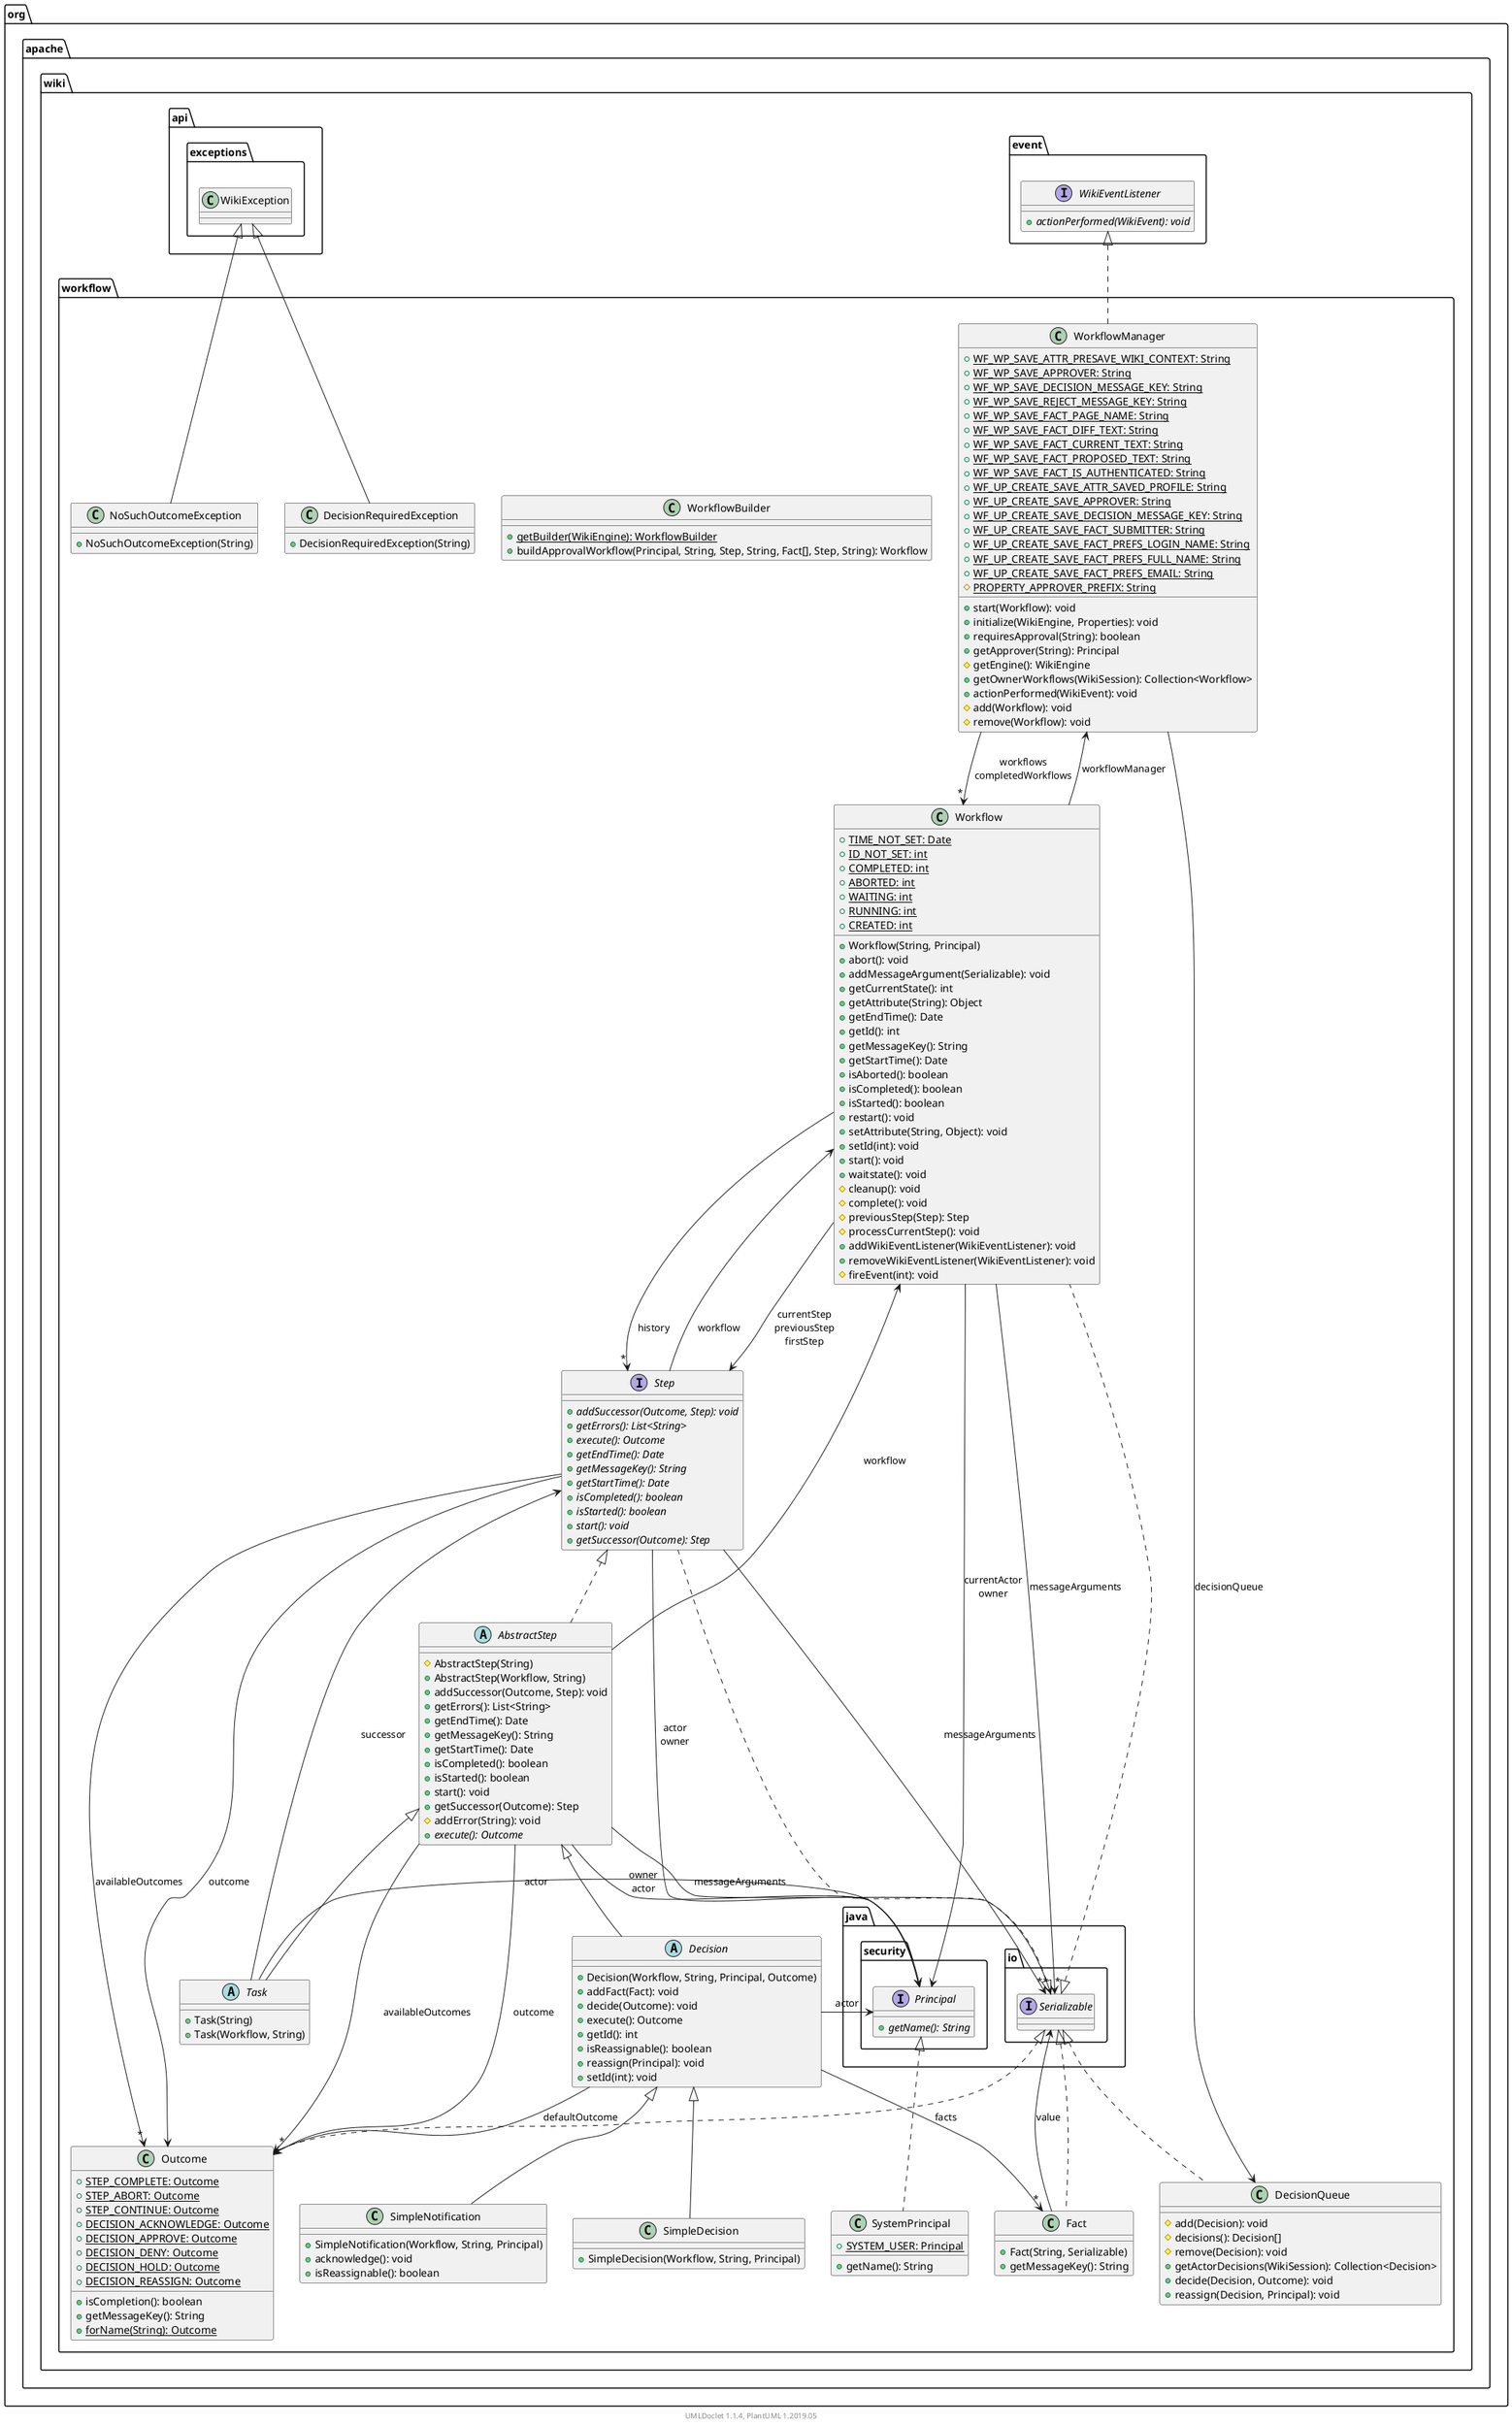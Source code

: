 @startuml

    namespace org.apache.wiki.workflow {

        class WorkflowManager [[WorkflowManager.html]] {
            {static} +WF_WP_SAVE_ATTR_PRESAVE_WIKI_CONTEXT: String
            {static} +WF_WP_SAVE_APPROVER: String
            {static} +WF_WP_SAVE_DECISION_MESSAGE_KEY: String
            {static} +WF_WP_SAVE_REJECT_MESSAGE_KEY: String
            {static} +WF_WP_SAVE_FACT_PAGE_NAME: String
            {static} +WF_WP_SAVE_FACT_DIFF_TEXT: String
            {static} +WF_WP_SAVE_FACT_CURRENT_TEXT: String
            {static} +WF_WP_SAVE_FACT_PROPOSED_TEXT: String
            {static} +WF_WP_SAVE_FACT_IS_AUTHENTICATED: String
            {static} +WF_UP_CREATE_SAVE_ATTR_SAVED_PROFILE: String
            {static} +WF_UP_CREATE_SAVE_APPROVER: String
            {static} +WF_UP_CREATE_SAVE_DECISION_MESSAGE_KEY: String
            {static} +WF_UP_CREATE_SAVE_FACT_SUBMITTER: String
            {static} +WF_UP_CREATE_SAVE_FACT_PREFS_LOGIN_NAME: String
            {static} +WF_UP_CREATE_SAVE_FACT_PREFS_FULL_NAME: String
            {static} +WF_UP_CREATE_SAVE_FACT_PREFS_EMAIL: String
            {static} #PROPERTY_APPROVER_PREFIX: String
            +start(Workflow): void
            +initialize(WikiEngine, Properties): void
            +requiresApproval(String): boolean
            +getApprover(String): Principal
            #getEngine(): WikiEngine
            +getOwnerWorkflows(WikiSession): Collection<Workflow>
            +actionPerformed(WikiEvent): void
            #add(Workflow): void
            #remove(Workflow): void
        }

        class WorkflowBuilder [[WorkflowBuilder.html]] {
            {static} +getBuilder(WikiEngine): WorkflowBuilder
            +buildApprovalWorkflow(Principal, String, Step, String, Fact[], Step, String): Workflow
        }

        class Workflow [[Workflow.html]] {
            {static} +TIME_NOT_SET: Date
            {static} +ID_NOT_SET: int
            {static} +COMPLETED: int
            {static} +ABORTED: int
            {static} +WAITING: int
            {static} +RUNNING: int
            {static} +CREATED: int
            +Workflow(String, Principal)
            +abort(): void
            +addMessageArgument(Serializable): void
            +getCurrentState(): int
            +getAttribute(String): Object
            +getEndTime(): Date
            +getId(): int
            +getMessageKey(): String
            +getStartTime(): Date
            +isAborted(): boolean
            +isCompleted(): boolean
            +isStarted(): boolean
            +restart(): void
            +setAttribute(String, Object): void
            +setId(int): void
            +start(): void
            +waitstate(): void
            #cleanup(): void
            #complete(): void
            #previousStep(Step): Step
            #processCurrentStep(): void
            +addWikiEventListener(WikiEventListener): void
            +removeWikiEventListener(WikiEventListener): void
            #fireEvent(int): void
        }

        abstract class Task [[Task.html]] {
            +Task(String)
            +Task(Workflow, String)
        }

        class SystemPrincipal [[SystemPrincipal.html]] {
            {static} +SYSTEM_USER: Principal
            +getName(): String
        }

        interface Step [[Step.html]] {
            {abstract} +addSuccessor(Outcome, Step): void
            {abstract} +getErrors(): List<String>
            {abstract} +execute(): Outcome
            {abstract} +getEndTime(): Date
            {abstract} +getMessageKey(): String
            {abstract} +getStartTime(): Date
            {abstract} +isCompleted(): boolean
            {abstract} +isStarted(): boolean
            {abstract} +start(): void
            {abstract} +getSuccessor(Outcome): Step
        }

        class SimpleNotification [[SimpleNotification.html]] {
            +SimpleNotification(Workflow, String, Principal)
            +acknowledge(): void
            +isReassignable(): boolean
        }

        class SimpleDecision [[SimpleDecision.html]] {
            +SimpleDecision(Workflow, String, Principal)
        }

        class Outcome [[Outcome.html]] {
            {static} +STEP_COMPLETE: Outcome
            {static} +STEP_ABORT: Outcome
            {static} +STEP_CONTINUE: Outcome
            {static} +DECISION_ACKNOWLEDGE: Outcome
            {static} +DECISION_APPROVE: Outcome
            {static} +DECISION_DENY: Outcome
            {static} +DECISION_HOLD: Outcome
            {static} +DECISION_REASSIGN: Outcome
            +isCompletion(): boolean
            +getMessageKey(): String
            {static} +forName(String): Outcome
        }

        class NoSuchOutcomeException [[NoSuchOutcomeException.html]] {
            +NoSuchOutcomeException(String)
        }

        class Fact [[Fact.html]] {
            +Fact(String, Serializable)
            +getMessageKey(): String
        }

        class DecisionRequiredException [[DecisionRequiredException.html]] {
            +DecisionRequiredException(String)
        }

        class DecisionQueue [[DecisionQueue.html]] {
            #add(Decision): void
            #decisions(): Decision[]
            #remove(Decision): void
            +getActorDecisions(WikiSession): Collection<Decision>
            +decide(Decision, Outcome): void
            +reassign(Decision, Principal): void
        }

        abstract class Decision [[Decision.html]] {
            +Decision(Workflow, String, Principal, Outcome)
            +addFact(Fact): void
            +decide(Outcome): void
            +execute(): Outcome
            +getId(): int
            +isReassignable(): boolean
            +reassign(Principal): void
            +setId(int): void
        }

        abstract class AbstractStep [[AbstractStep.html]] {
            #AbstractStep(String)
            +AbstractStep(Workflow, String)
            +addSuccessor(Outcome, Step): void
            +getErrors(): List<String>
            +getEndTime(): Date
            +getMessageKey(): String
            +getStartTime(): Date
            +isCompleted(): boolean
            +isStarted(): boolean
            +start(): void
            +getSuccessor(Outcome): Step
            #addError(String): void
            {abstract} +execute(): Outcome
        }

        interface org.apache.wiki.event.WikiEventListener {
            {abstract} +actionPerformed(WikiEvent): void
        }
        org.apache.wiki.event.WikiEventListener <|.. WorkflowManager

        interface java.io.Serializable
        java.io.Serializable <|.. Workflow

        AbstractStep <|-- Task

        interface java.security.Principal {
            {abstract} +getName(): String
        }
        java.security.Principal <|.. SystemPrincipal

        java.io.Serializable <|.. Step

        Decision <|-- SimpleNotification

        Decision <|-- SimpleDecision

        java.io.Serializable <|.. Outcome

        class org.apache.wiki.api.exceptions.WikiException
        org.apache.wiki.api.exceptions.WikiException <|-- NoSuchOutcomeException

        java.io.Serializable <|.. Fact

        org.apache.wiki.api.exceptions.WikiException <|-- DecisionRequiredException

        java.io.Serializable <|.. DecisionQueue

        AbstractStep <|-- Decision

        Step <|.. AbstractStep

        WorkflowManager --> "*" Workflow: workflows\ncompletedWorkflows

        WorkflowManager --> DecisionQueue: decisionQueue

        Workflow --> java.security.Principal: currentActor\nowner

        Workflow --> Step: currentStep\npreviousStep\nfirstStep

        Workflow --> "*" java.io.Serializable: messageArguments

        Workflow --> WorkflowManager: workflowManager

        Workflow --> "*" Step: history

        Task --> java.security.Principal: actor

        Task --> Step: successor

        Step --> "*" Outcome: availableOutcomes

        Step --> java.security.Principal: actor\nowner

        Step --> "*" java.io.Serializable: messageArguments

        Step --> Outcome: outcome

        Step --> Workflow: workflow

        Fact --> java.io.Serializable: value

        Decision --> java.security.Principal: actor

        Decision --> Outcome: defaultOutcome

        Decision --> "*" Fact: facts

        AbstractStep --> "*" Outcome: availableOutcomes

        AbstractStep --> "*" java.io.Serializable: messageArguments

        AbstractStep --> Outcome: outcome

        AbstractStep --> java.security.Principal: owner\nactor

        AbstractStep --> Workflow: workflow

    }


    center footer UMLDoclet 1.1.4, PlantUML 1.2019.05
@enduml
